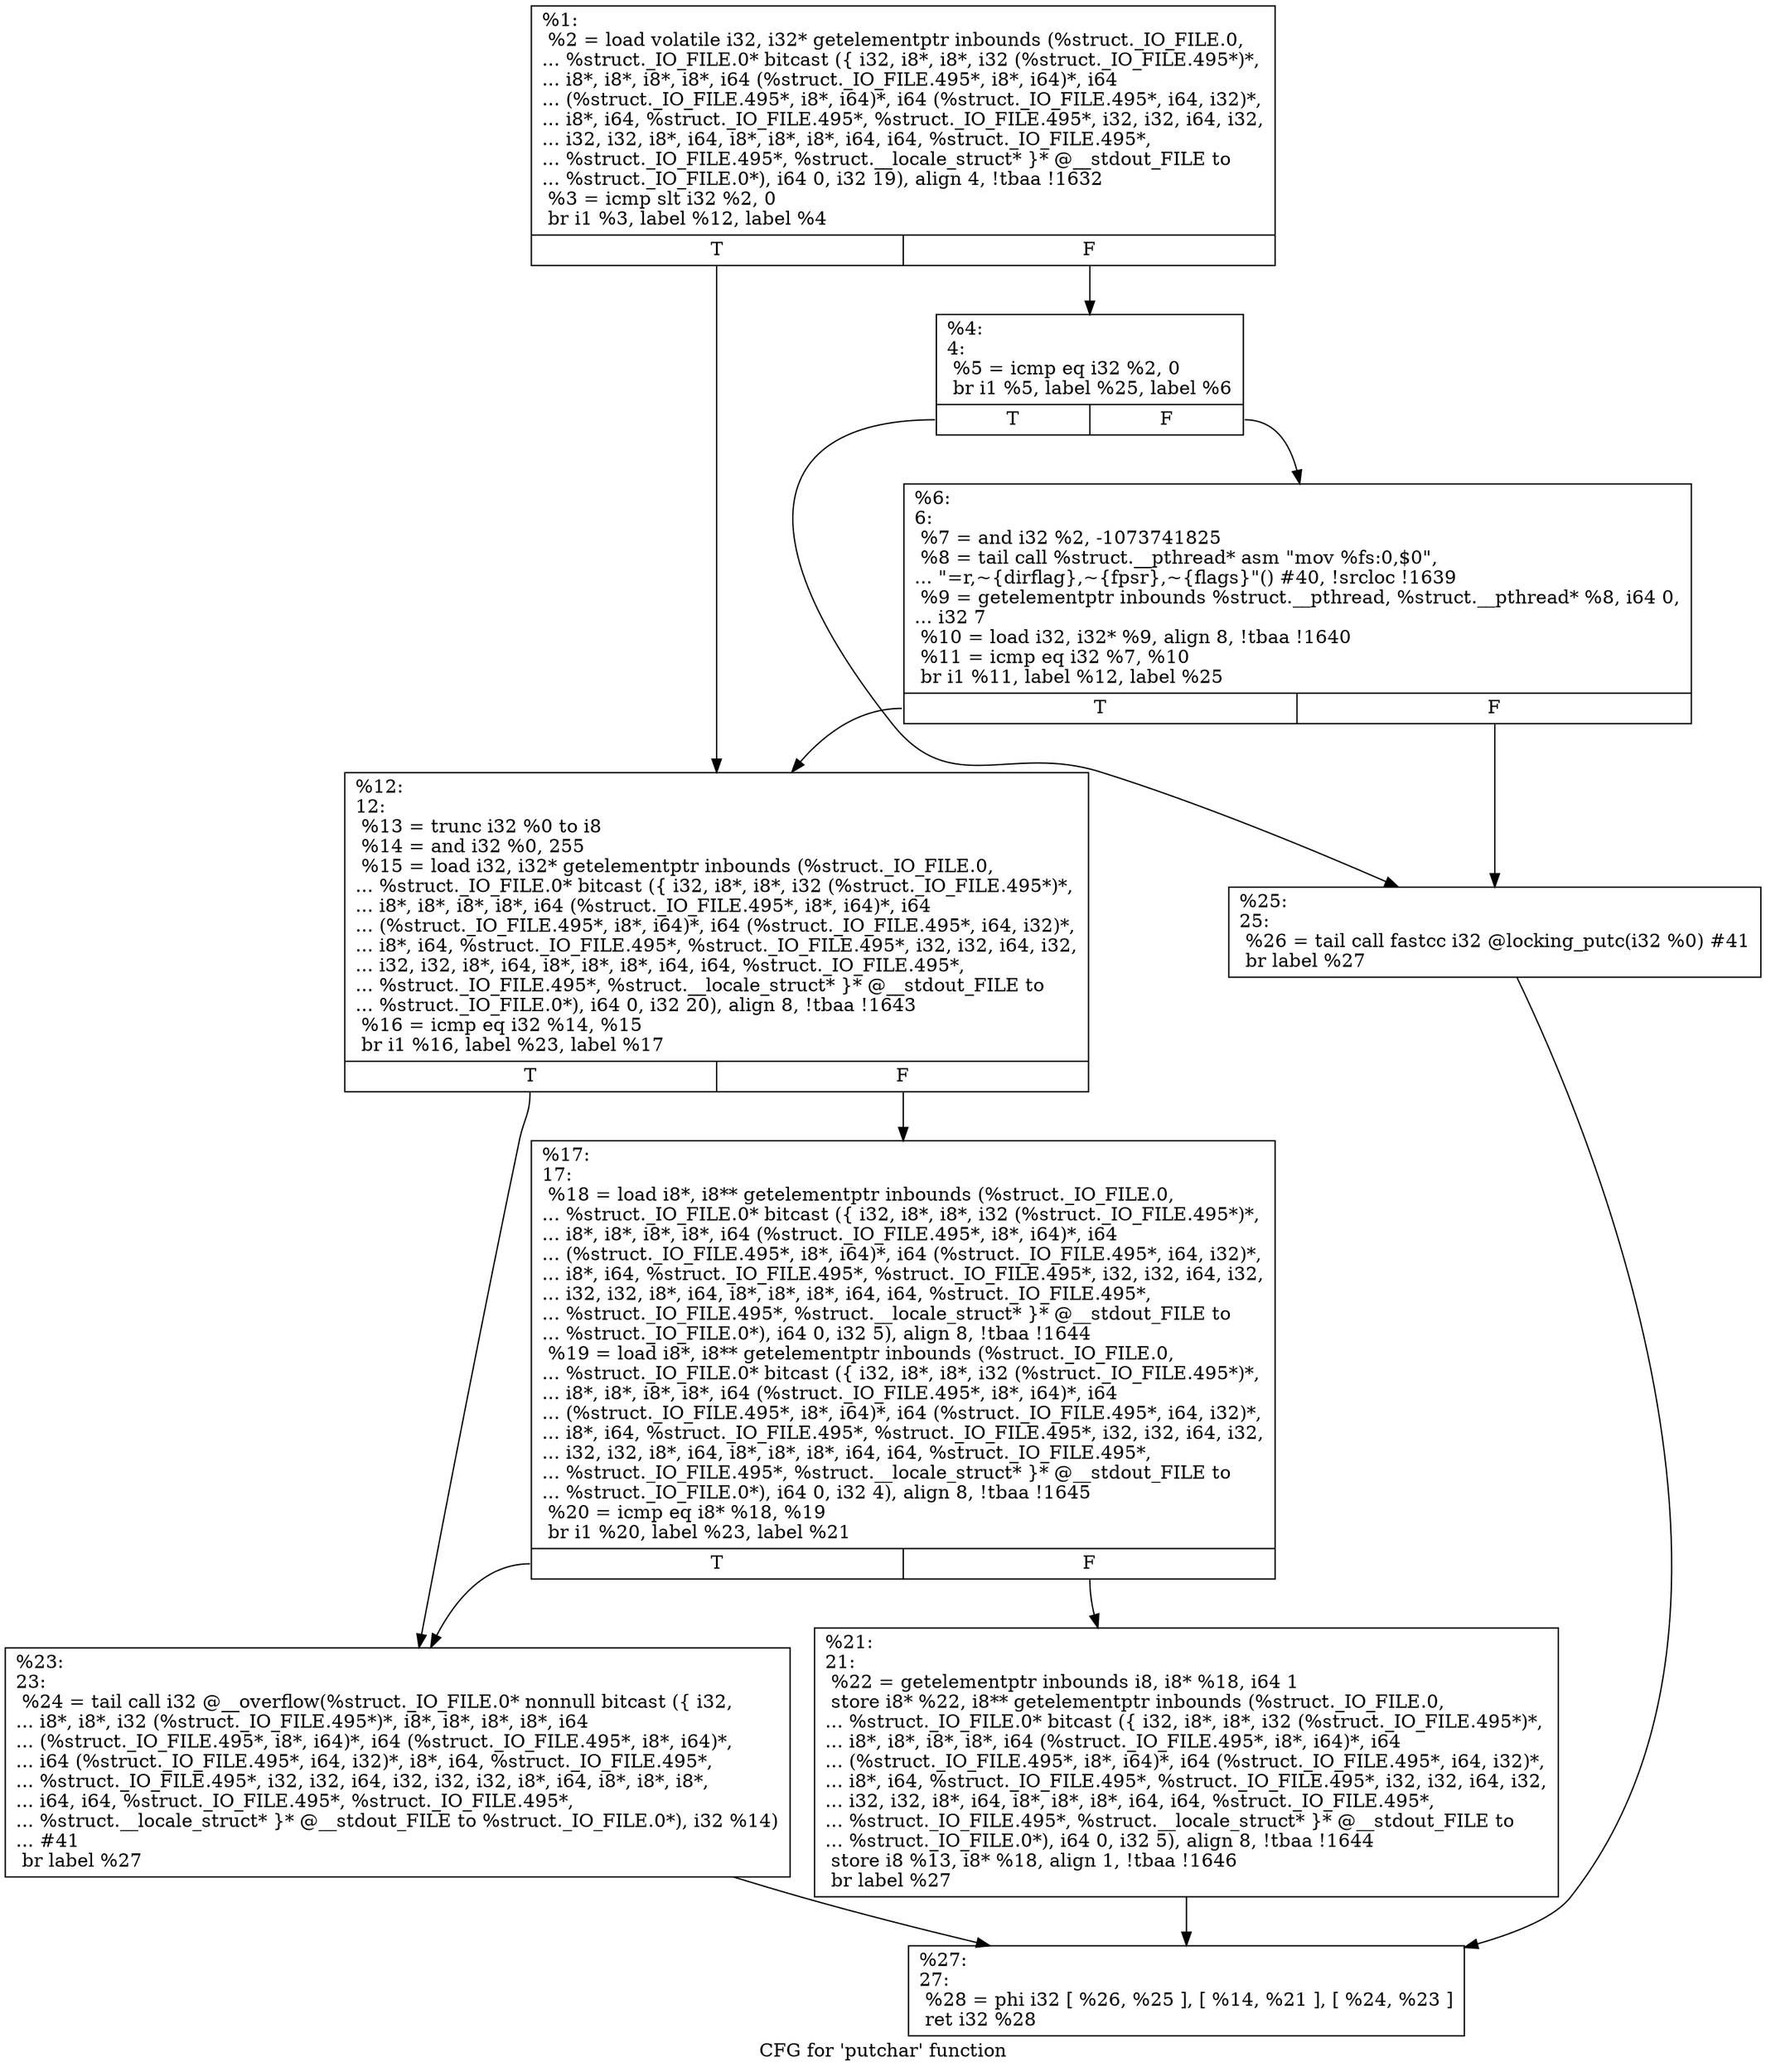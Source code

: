 digraph "CFG for 'putchar' function" {
	label="CFG for 'putchar' function";

	Node0x1c181b0 [shape=record,label="{%1:\l  %2 = load volatile i32, i32* getelementptr inbounds (%struct._IO_FILE.0,\l... %struct._IO_FILE.0* bitcast (\{ i32, i8*, i8*, i32 (%struct._IO_FILE.495*)*,\l... i8*, i8*, i8*, i8*, i64 (%struct._IO_FILE.495*, i8*, i64)*, i64\l... (%struct._IO_FILE.495*, i8*, i64)*, i64 (%struct._IO_FILE.495*, i64, i32)*,\l... i8*, i64, %struct._IO_FILE.495*, %struct._IO_FILE.495*, i32, i32, i64, i32,\l... i32, i32, i8*, i64, i8*, i8*, i8*, i64, i64, %struct._IO_FILE.495*,\l... %struct._IO_FILE.495*, %struct.__locale_struct* \}* @__stdout_FILE to\l... %struct._IO_FILE.0*), i64 0, i32 19), align 4, !tbaa !1632\l  %3 = icmp slt i32 %2, 0\l  br i1 %3, label %12, label %4\l|{<s0>T|<s1>F}}"];
	Node0x1c181b0:s0 -> Node0x1c182a0;
	Node0x1c181b0:s1 -> Node0x1c18200;
	Node0x1c18200 [shape=record,label="{%4:\l4:                                                \l  %5 = icmp eq i32 %2, 0\l  br i1 %5, label %25, label %6\l|{<s0>T|<s1>F}}"];
	Node0x1c18200:s0 -> Node0x1c183e0;
	Node0x1c18200:s1 -> Node0x1c18250;
	Node0x1c18250 [shape=record,label="{%6:\l6:                                                \l  %7 = and i32 %2, -1073741825\l  %8 = tail call %struct.__pthread* asm \"mov %fs:0,$0\",\l... \"=r,~\{dirflag\},~\{fpsr\},~\{flags\}\"() #40, !srcloc !1639\l  %9 = getelementptr inbounds %struct.__pthread, %struct.__pthread* %8, i64 0,\l... i32 7\l  %10 = load i32, i32* %9, align 8, !tbaa !1640\l  %11 = icmp eq i32 %7, %10\l  br i1 %11, label %12, label %25\l|{<s0>T|<s1>F}}"];
	Node0x1c18250:s0 -> Node0x1c182a0;
	Node0x1c18250:s1 -> Node0x1c183e0;
	Node0x1c182a0 [shape=record,label="{%12:\l12:                                               \l  %13 = trunc i32 %0 to i8\l  %14 = and i32 %0, 255\l  %15 = load i32, i32* getelementptr inbounds (%struct._IO_FILE.0,\l... %struct._IO_FILE.0* bitcast (\{ i32, i8*, i8*, i32 (%struct._IO_FILE.495*)*,\l... i8*, i8*, i8*, i8*, i64 (%struct._IO_FILE.495*, i8*, i64)*, i64\l... (%struct._IO_FILE.495*, i8*, i64)*, i64 (%struct._IO_FILE.495*, i64, i32)*,\l... i8*, i64, %struct._IO_FILE.495*, %struct._IO_FILE.495*, i32, i32, i64, i32,\l... i32, i32, i8*, i64, i8*, i8*, i8*, i64, i64, %struct._IO_FILE.495*,\l... %struct._IO_FILE.495*, %struct.__locale_struct* \}* @__stdout_FILE to\l... %struct._IO_FILE.0*), i64 0, i32 20), align 8, !tbaa !1643\l  %16 = icmp eq i32 %14, %15\l  br i1 %16, label %23, label %17\l|{<s0>T|<s1>F}}"];
	Node0x1c182a0:s0 -> Node0x1c18390;
	Node0x1c182a0:s1 -> Node0x1c182f0;
	Node0x1c182f0 [shape=record,label="{%17:\l17:                                               \l  %18 = load i8*, i8** getelementptr inbounds (%struct._IO_FILE.0,\l... %struct._IO_FILE.0* bitcast (\{ i32, i8*, i8*, i32 (%struct._IO_FILE.495*)*,\l... i8*, i8*, i8*, i8*, i64 (%struct._IO_FILE.495*, i8*, i64)*, i64\l... (%struct._IO_FILE.495*, i8*, i64)*, i64 (%struct._IO_FILE.495*, i64, i32)*,\l... i8*, i64, %struct._IO_FILE.495*, %struct._IO_FILE.495*, i32, i32, i64, i32,\l... i32, i32, i8*, i64, i8*, i8*, i8*, i64, i64, %struct._IO_FILE.495*,\l... %struct._IO_FILE.495*, %struct.__locale_struct* \}* @__stdout_FILE to\l... %struct._IO_FILE.0*), i64 0, i32 5), align 8, !tbaa !1644\l  %19 = load i8*, i8** getelementptr inbounds (%struct._IO_FILE.0,\l... %struct._IO_FILE.0* bitcast (\{ i32, i8*, i8*, i32 (%struct._IO_FILE.495*)*,\l... i8*, i8*, i8*, i8*, i64 (%struct._IO_FILE.495*, i8*, i64)*, i64\l... (%struct._IO_FILE.495*, i8*, i64)*, i64 (%struct._IO_FILE.495*, i64, i32)*,\l... i8*, i64, %struct._IO_FILE.495*, %struct._IO_FILE.495*, i32, i32, i64, i32,\l... i32, i32, i8*, i64, i8*, i8*, i8*, i64, i64, %struct._IO_FILE.495*,\l... %struct._IO_FILE.495*, %struct.__locale_struct* \}* @__stdout_FILE to\l... %struct._IO_FILE.0*), i64 0, i32 4), align 8, !tbaa !1645\l  %20 = icmp eq i8* %18, %19\l  br i1 %20, label %23, label %21\l|{<s0>T|<s1>F}}"];
	Node0x1c182f0:s0 -> Node0x1c18390;
	Node0x1c182f0:s1 -> Node0x1c18340;
	Node0x1c18340 [shape=record,label="{%21:\l21:                                               \l  %22 = getelementptr inbounds i8, i8* %18, i64 1\l  store i8* %22, i8** getelementptr inbounds (%struct._IO_FILE.0,\l... %struct._IO_FILE.0* bitcast (\{ i32, i8*, i8*, i32 (%struct._IO_FILE.495*)*,\l... i8*, i8*, i8*, i8*, i64 (%struct._IO_FILE.495*, i8*, i64)*, i64\l... (%struct._IO_FILE.495*, i8*, i64)*, i64 (%struct._IO_FILE.495*, i64, i32)*,\l... i8*, i64, %struct._IO_FILE.495*, %struct._IO_FILE.495*, i32, i32, i64, i32,\l... i32, i32, i8*, i64, i8*, i8*, i8*, i64, i64, %struct._IO_FILE.495*,\l... %struct._IO_FILE.495*, %struct.__locale_struct* \}* @__stdout_FILE to\l... %struct._IO_FILE.0*), i64 0, i32 5), align 8, !tbaa !1644\l  store i8 %13, i8* %18, align 1, !tbaa !1646\l  br label %27\l}"];
	Node0x1c18340 -> Node0x1c18430;
	Node0x1c18390 [shape=record,label="{%23:\l23:                                               \l  %24 = tail call i32 @__overflow(%struct._IO_FILE.0* nonnull bitcast (\{ i32,\l... i8*, i8*, i32 (%struct._IO_FILE.495*)*, i8*, i8*, i8*, i8*, i64\l... (%struct._IO_FILE.495*, i8*, i64)*, i64 (%struct._IO_FILE.495*, i8*, i64)*,\l... i64 (%struct._IO_FILE.495*, i64, i32)*, i8*, i64, %struct._IO_FILE.495*,\l... %struct._IO_FILE.495*, i32, i32, i64, i32, i32, i32, i8*, i64, i8*, i8*, i8*,\l... i64, i64, %struct._IO_FILE.495*, %struct._IO_FILE.495*,\l... %struct.__locale_struct* \}* @__stdout_FILE to %struct._IO_FILE.0*), i32 %14)\l... #41\l  br label %27\l}"];
	Node0x1c18390 -> Node0x1c18430;
	Node0x1c183e0 [shape=record,label="{%25:\l25:                                               \l  %26 = tail call fastcc i32 @locking_putc(i32 %0) #41\l  br label %27\l}"];
	Node0x1c183e0 -> Node0x1c18430;
	Node0x1c18430 [shape=record,label="{%27:\l27:                                               \l  %28 = phi i32 [ %26, %25 ], [ %14, %21 ], [ %24, %23 ]\l  ret i32 %28\l}"];
}
